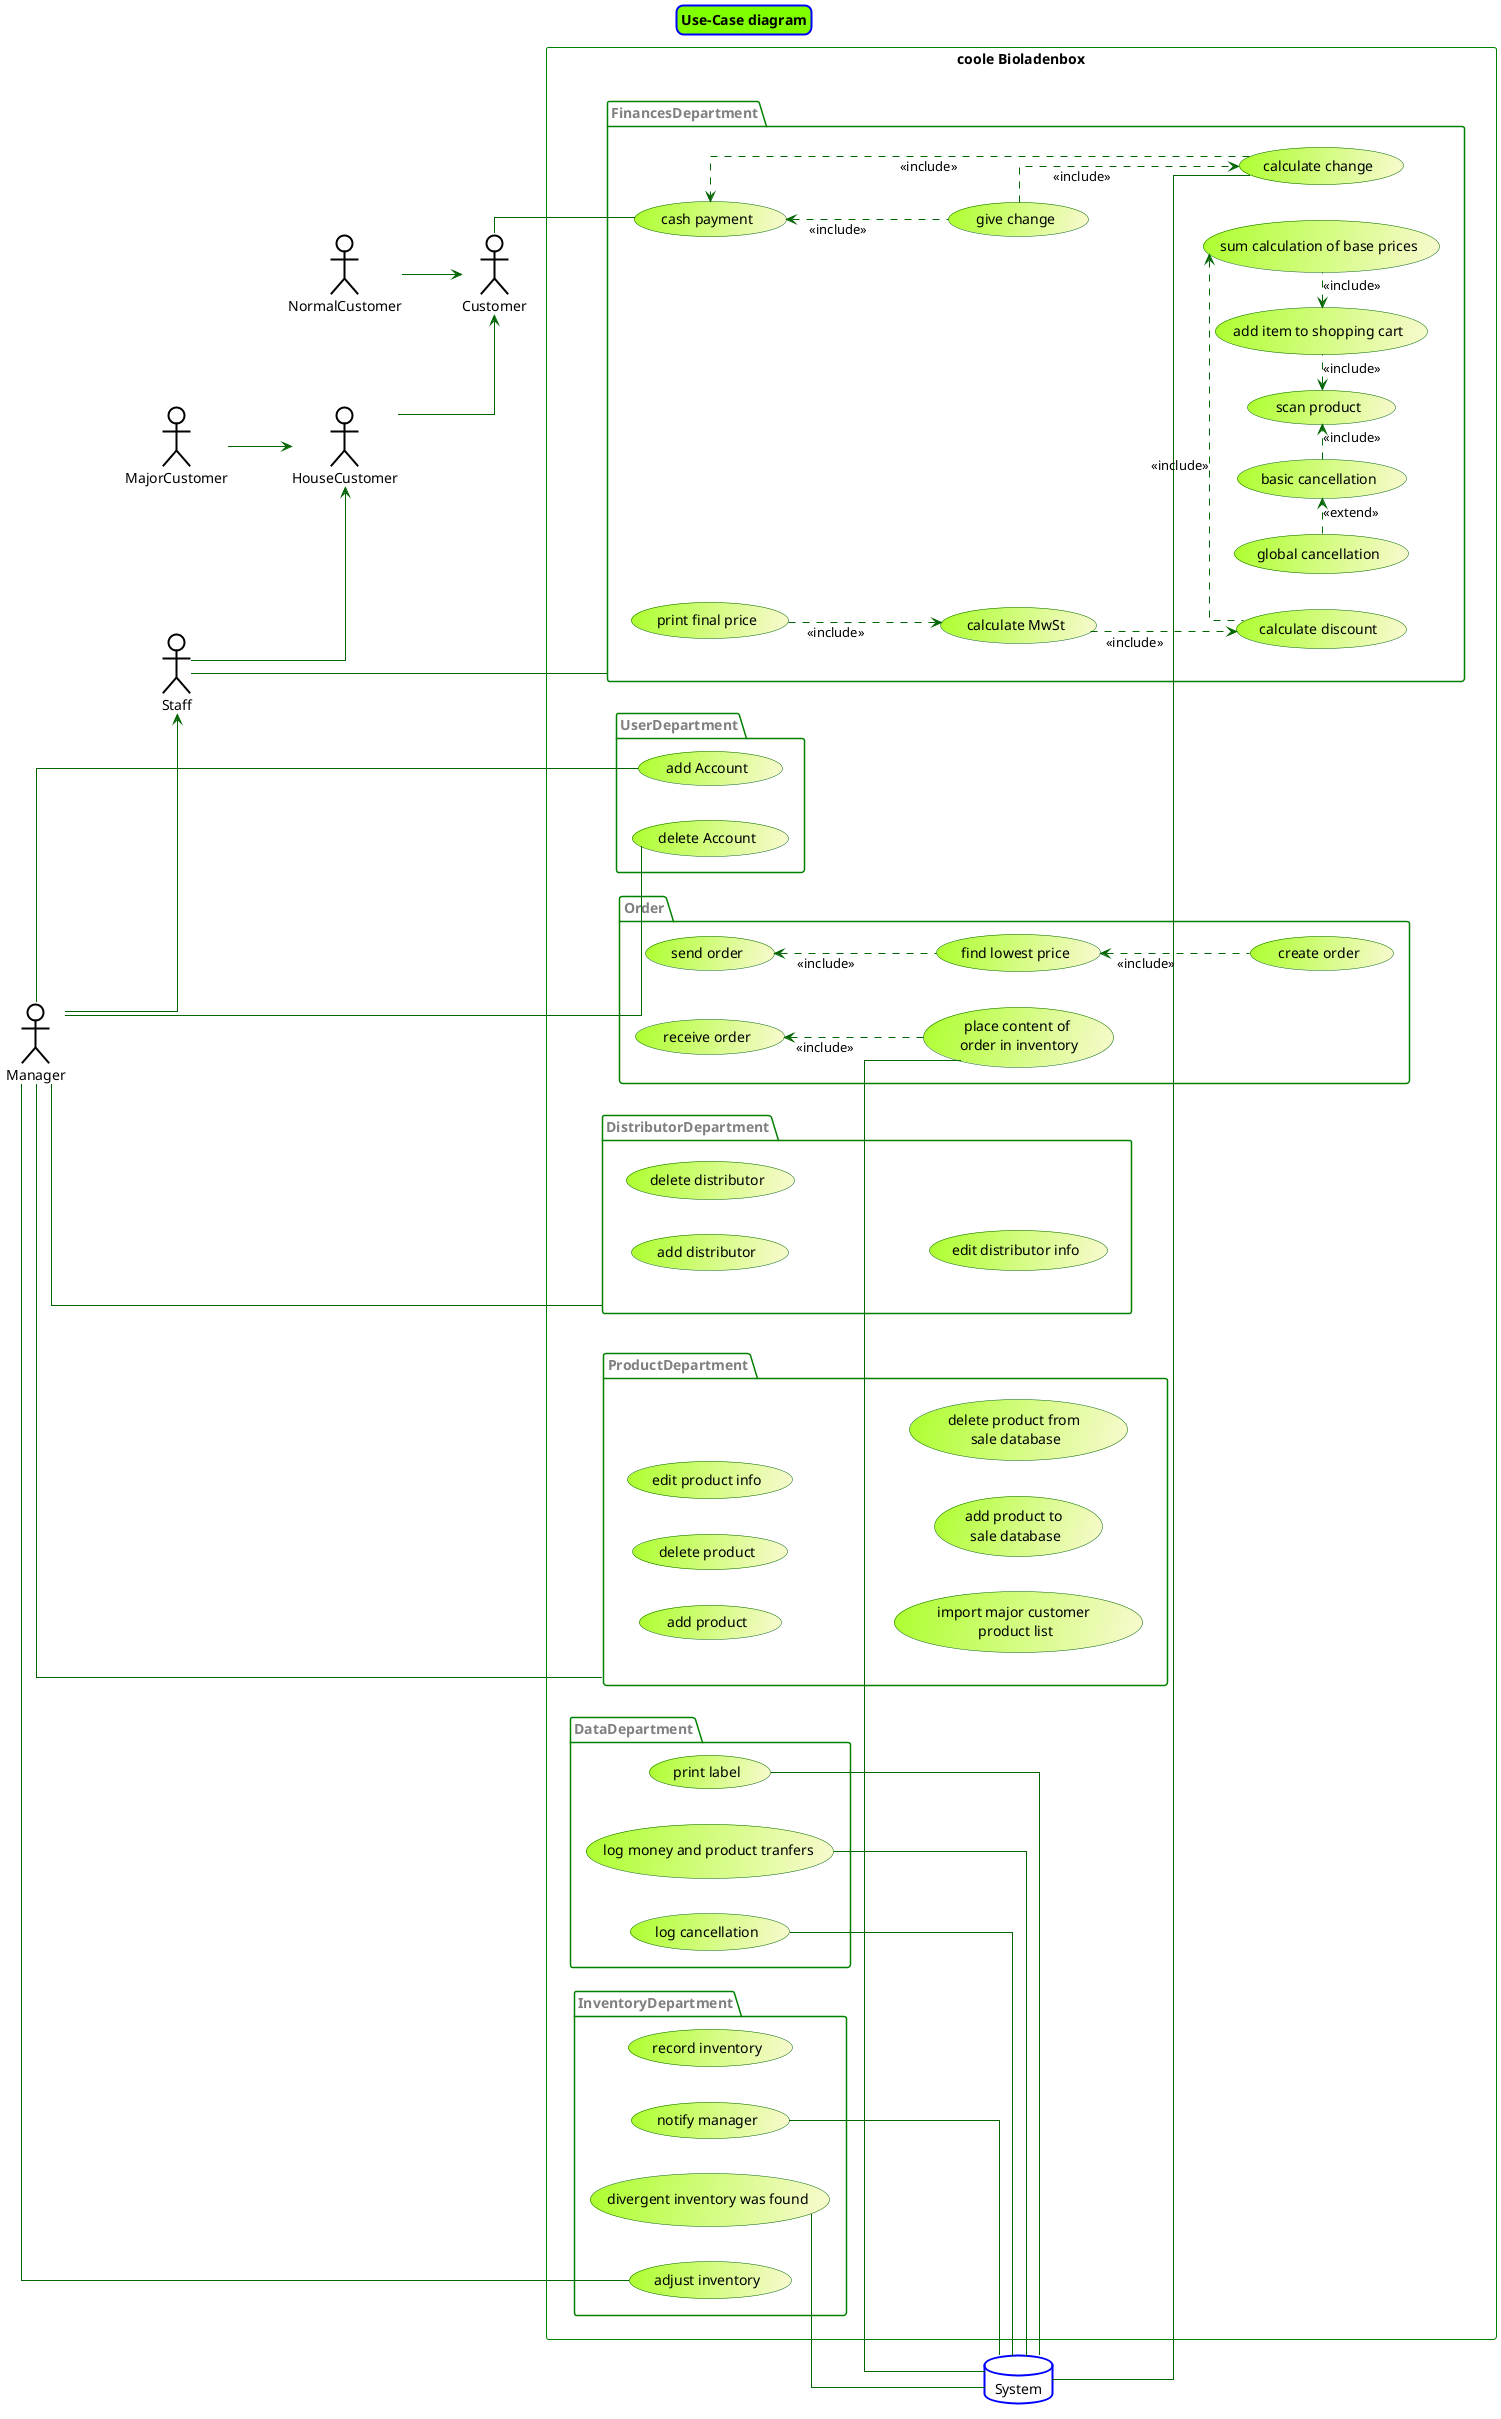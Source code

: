 @startuml
skinparam titleBorderRoundCorner 15
skinparam titleBorderThickness 2
skinparam titleBorderColor blue
skinparam titleBackgroundColor Chartreuse
'skinparam handwritten true
'skinparam groupInheritance 3
skinparam linetype ortho

skinparam package {
    FontColor Grey
    BorderColor Green
    shadowing false
}

skinparam usecase {
    Bordercolor darkgreen
  	BackgroundColor #GreenYellow/LightGoldenRodYellow
}

skinparam Actor{
    BorderColor black
    BackgroundColor white
}

skinparam database{
    backgroundcolor white
}

skinparam Arrow{
    Color darkgreen
}

title Use-Case diagram


' === Customer === '
:Customer: as ku
:NormalCustomer: as nku
:MajorCustomer: as gha
:HouseCustomer: as hku

left to right direction

' === Staff === '
:Staff: as vp
:Manager: as gl

nku --> ku
vp --> hku
gha --> hku
hku --> ku

' === Sonstiges === '
database "System" as sys

' === Y === '
rectangle "coole Bioladenbox"{
    '(Pfand auszahlen)

    package "UserDepartment"{
        (add Account) as acc
        (delete Account) as accdel

    }



    package "DataDepartment"{
        (print label) as et_dr
            (log money and product tranfers) -- sys
            (log cancellation) -- sys

            et_dr -- sys
    }


    package "FinancesDepartment"{
            (cash payment) as bg_ez
            (give change) as bg_az
            (calculate change) as we_br
            (sum calculation of base prices) as sdg
            (calculate discount) as rab
            (calculate MwSt) as mwst
            (print final price) as epa

            (basic cancellation) as l_st
            (global cancellation) as g_st

            (add item to shopping cart) as azw
            (scan product) as scan

            vp -- FinancesDepartment

            gl -- acc
            gl -- accdel

            gl --> vp


            ku -- bg_ez

            'vp -- bg_az
            'vp -- l_st


            sys -- we_br

            bg_ez <.. bg_az: <<include>>
            bg_az ..> we_br: <<include>>
            we_br ..> bg_ez: <<include>>
            l_st <.left. g_st: <<extend>>
            l_st .right.> scan: <<include>>
            azw .left.> scan: <<include>>
            sdg .left.> azw: <<include>>
            rab .left.> sdg: <<include>>
            mwst ..> rab: <<include>>
            epa ..> mwst: <<include>>




        }

    'package --- {
    '    :i_i_i_i: as a
    '    a .. a
    '}


    package "InventoryDepartment"{
        (record inventory)
        (divergent inventory was found) as abf
        (notify manager) as glb
        (adjust inventory) as bb

        sys -- abf
        sys -- glb
        gl -- bb
    }


    package "Order"{
        (send order) as ba
        (find lowest price) as gpf
        (create order) as bers
        (receive order) as bempf
        (place content of \norder in inventory) as binvent

        gpf <.. bers: <<include>>
        ba <.. gpf: <<include>>
        bempf <.. binvent: <<include>>
        sys -- binvent
    }


    package "DistributorDepartment"{
        (add distributor)
        (delete distributor)
        (edit distributor info)

        gl -- DistributorDepartment
    }

    package "ProductDepartment"{
        (add product)
        (delete product)
        (edit product info)
        (import major customer \nproduct list)
        (add product to \nsale database)
        (delete product from \nsale database)

        gl -- ProductDepartment
    }








}

@enduml

